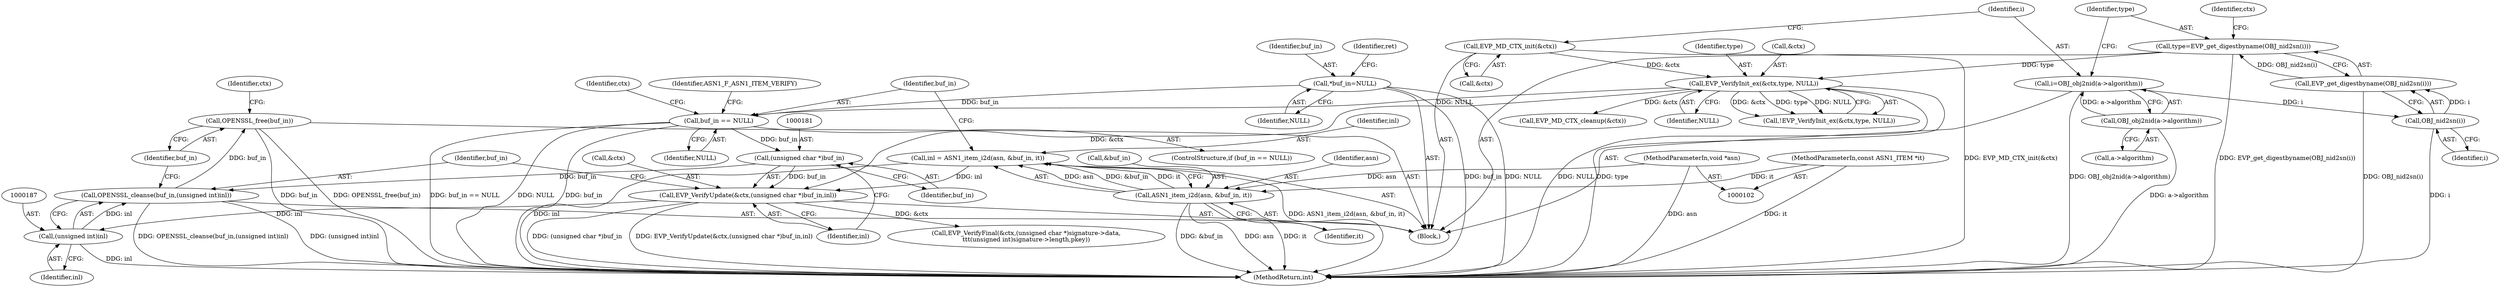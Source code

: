 digraph "0_openssl_66e8211c0b1347970096e04b18aa52567c325200@API" {
"1000189" [label="(Call,OPENSSL_free(buf_in))"];
"1000184" [label="(Call,OPENSSL_cleanse(buf_in,(unsigned int)inl))"];
"1000180" [label="(Call,(unsigned char *)buf_in)"];
"1000169" [label="(Call,buf_in == NULL)"];
"1000112" [label="(Call,*buf_in=NULL)"];
"1000148" [label="(Call,EVP_VerifyInit_ex(&ctx,type, NULL))"];
"1000132" [label="(Call,EVP_MD_CTX_init(&ctx))"];
"1000141" [label="(Call,type=EVP_get_digestbyname(OBJ_nid2sn(i)))"];
"1000143" [label="(Call,EVP_get_digestbyname(OBJ_nid2sn(i)))"];
"1000144" [label="(Call,OBJ_nid2sn(i))"];
"1000135" [label="(Call,i=OBJ_obj2nid(a->algorithm))"];
"1000137" [label="(Call,OBJ_obj2nid(a->algorithm))"];
"1000186" [label="(Call,(unsigned int)inl)"];
"1000177" [label="(Call,EVP_VerifyUpdate(&ctx,(unsigned char *)buf_in,inl))"];
"1000161" [label="(Call,inl = ASN1_item_i2d(asn, &buf_in, it))"];
"1000163" [label="(Call,ASN1_item_i2d(asn, &buf_in, it))"];
"1000106" [label="(MethodParameterIn,void *asn)"];
"1000103" [label="(MethodParameterIn,const ASN1_ITEM *it)"];
"1000151" [label="(Identifier,type)"];
"1000150" [label="(Identifier,ctx)"];
"1000117" [label="(Identifier,ret)"];
"1000143" [label="(Call,EVP_get_digestbyname(OBJ_nid2sn(i)))"];
"1000186" [label="(Call,(unsigned int)inl)"];
"1000180" [label="(Call,(unsigned char *)buf_in)"];
"1000141" [label="(Call,type=EVP_get_digestbyname(OBJ_nid2sn(i)))"];
"1000142" [label="(Identifier,type)"];
"1000161" [label="(Call,inl = ASN1_item_i2d(asn, &buf_in, it))"];
"1000162" [label="(Identifier,inl)"];
"1000184" [label="(Call,OPENSSL_cleanse(buf_in,(unsigned int)inl))"];
"1000169" [label="(Call,buf_in == NULL)"];
"1000136" [label="(Identifier,i)"];
"1000133" [label="(Call,&ctx)"];
"1000177" [label="(Call,EVP_VerifyUpdate(&ctx,(unsigned char *)buf_in,inl))"];
"1000183" [label="(Identifier,inl)"];
"1000144" [label="(Call,OBJ_nid2sn(i))"];
"1000190" [label="(Identifier,buf_in)"];
"1000103" [label="(MethodParameterIn,const ASN1_ITEM *it)"];
"1000174" [label="(Identifier,ASN1_F_ASN1_ITEM_VERIFY)"];
"1000112" [label="(Call,*buf_in=NULL)"];
"1000114" [label="(Identifier,NULL)"];
"1000135" [label="(Call,i=OBJ_obj2nid(a->algorithm))"];
"1000165" [label="(Call,&buf_in)"];
"1000137" [label="(Call,OBJ_obj2nid(a->algorithm))"];
"1000171" [label="(Identifier,NULL)"];
"1000193" [label="(Call,EVP_VerifyFinal(&ctx,(unsigned char *)signature->data,\n\t\t\t(unsigned int)signature->length,pkey))"];
"1000185" [label="(Identifier,buf_in)"];
"1000225" [label="(MethodReturn,int)"];
"1000182" [label="(Identifier,buf_in)"];
"1000189" [label="(Call,OPENSSL_free(buf_in))"];
"1000220" [label="(Call,EVP_MD_CTX_cleanup(&ctx))"];
"1000167" [label="(Identifier,it)"];
"1000179" [label="(Identifier,ctx)"];
"1000147" [label="(Call,!EVP_VerifyInit_ex(&ctx,type, NULL))"];
"1000195" [label="(Identifier,ctx)"];
"1000138" [label="(Call,a->algorithm)"];
"1000145" [label="(Identifier,i)"];
"1000152" [label="(Identifier,NULL)"];
"1000170" [label="(Identifier,buf_in)"];
"1000113" [label="(Identifier,buf_in)"];
"1000178" [label="(Call,&ctx)"];
"1000108" [label="(Block,)"];
"1000149" [label="(Call,&ctx)"];
"1000106" [label="(MethodParameterIn,void *asn)"];
"1000168" [label="(ControlStructure,if (buf_in == NULL))"];
"1000188" [label="(Identifier,inl)"];
"1000148" [label="(Call,EVP_VerifyInit_ex(&ctx,type, NULL))"];
"1000163" [label="(Call,ASN1_item_i2d(asn, &buf_in, it))"];
"1000132" [label="(Call,EVP_MD_CTX_init(&ctx))"];
"1000164" [label="(Identifier,asn)"];
"1000189" -> "1000108"  [label="AST: "];
"1000189" -> "1000190"  [label="CFG: "];
"1000190" -> "1000189"  [label="AST: "];
"1000195" -> "1000189"  [label="CFG: "];
"1000189" -> "1000225"  [label="DDG: buf_in"];
"1000189" -> "1000225"  [label="DDG: OPENSSL_free(buf_in)"];
"1000184" -> "1000189"  [label="DDG: buf_in"];
"1000184" -> "1000108"  [label="AST: "];
"1000184" -> "1000186"  [label="CFG: "];
"1000185" -> "1000184"  [label="AST: "];
"1000186" -> "1000184"  [label="AST: "];
"1000190" -> "1000184"  [label="CFG: "];
"1000184" -> "1000225"  [label="DDG: (unsigned int)inl"];
"1000184" -> "1000225"  [label="DDG: OPENSSL_cleanse(buf_in,(unsigned int)inl)"];
"1000180" -> "1000184"  [label="DDG: buf_in"];
"1000186" -> "1000184"  [label="DDG: inl"];
"1000180" -> "1000177"  [label="AST: "];
"1000180" -> "1000182"  [label="CFG: "];
"1000181" -> "1000180"  [label="AST: "];
"1000182" -> "1000180"  [label="AST: "];
"1000183" -> "1000180"  [label="CFG: "];
"1000180" -> "1000177"  [label="DDG: buf_in"];
"1000169" -> "1000180"  [label="DDG: buf_in"];
"1000169" -> "1000168"  [label="AST: "];
"1000169" -> "1000171"  [label="CFG: "];
"1000170" -> "1000169"  [label="AST: "];
"1000171" -> "1000169"  [label="AST: "];
"1000174" -> "1000169"  [label="CFG: "];
"1000179" -> "1000169"  [label="CFG: "];
"1000169" -> "1000225"  [label="DDG: buf_in == NULL"];
"1000169" -> "1000225"  [label="DDG: NULL"];
"1000169" -> "1000225"  [label="DDG: buf_in"];
"1000112" -> "1000169"  [label="DDG: buf_in"];
"1000148" -> "1000169"  [label="DDG: NULL"];
"1000112" -> "1000108"  [label="AST: "];
"1000112" -> "1000114"  [label="CFG: "];
"1000113" -> "1000112"  [label="AST: "];
"1000114" -> "1000112"  [label="AST: "];
"1000117" -> "1000112"  [label="CFG: "];
"1000112" -> "1000225"  [label="DDG: NULL"];
"1000112" -> "1000225"  [label="DDG: buf_in"];
"1000148" -> "1000147"  [label="AST: "];
"1000148" -> "1000152"  [label="CFG: "];
"1000149" -> "1000148"  [label="AST: "];
"1000151" -> "1000148"  [label="AST: "];
"1000152" -> "1000148"  [label="AST: "];
"1000147" -> "1000148"  [label="CFG: "];
"1000148" -> "1000225"  [label="DDG: type"];
"1000148" -> "1000225"  [label="DDG: NULL"];
"1000148" -> "1000147"  [label="DDG: &ctx"];
"1000148" -> "1000147"  [label="DDG: type"];
"1000148" -> "1000147"  [label="DDG: NULL"];
"1000132" -> "1000148"  [label="DDG: &ctx"];
"1000141" -> "1000148"  [label="DDG: type"];
"1000148" -> "1000177"  [label="DDG: &ctx"];
"1000148" -> "1000220"  [label="DDG: &ctx"];
"1000132" -> "1000108"  [label="AST: "];
"1000132" -> "1000133"  [label="CFG: "];
"1000133" -> "1000132"  [label="AST: "];
"1000136" -> "1000132"  [label="CFG: "];
"1000132" -> "1000225"  [label="DDG: EVP_MD_CTX_init(&ctx)"];
"1000141" -> "1000108"  [label="AST: "];
"1000141" -> "1000143"  [label="CFG: "];
"1000142" -> "1000141"  [label="AST: "];
"1000143" -> "1000141"  [label="AST: "];
"1000150" -> "1000141"  [label="CFG: "];
"1000141" -> "1000225"  [label="DDG: EVP_get_digestbyname(OBJ_nid2sn(i))"];
"1000143" -> "1000141"  [label="DDG: OBJ_nid2sn(i)"];
"1000143" -> "1000144"  [label="CFG: "];
"1000144" -> "1000143"  [label="AST: "];
"1000143" -> "1000225"  [label="DDG: OBJ_nid2sn(i)"];
"1000144" -> "1000143"  [label="DDG: i"];
"1000144" -> "1000145"  [label="CFG: "];
"1000145" -> "1000144"  [label="AST: "];
"1000144" -> "1000225"  [label="DDG: i"];
"1000135" -> "1000144"  [label="DDG: i"];
"1000135" -> "1000108"  [label="AST: "];
"1000135" -> "1000137"  [label="CFG: "];
"1000136" -> "1000135"  [label="AST: "];
"1000137" -> "1000135"  [label="AST: "];
"1000142" -> "1000135"  [label="CFG: "];
"1000135" -> "1000225"  [label="DDG: OBJ_obj2nid(a->algorithm)"];
"1000137" -> "1000135"  [label="DDG: a->algorithm"];
"1000137" -> "1000138"  [label="CFG: "];
"1000138" -> "1000137"  [label="AST: "];
"1000137" -> "1000225"  [label="DDG: a->algorithm"];
"1000186" -> "1000188"  [label="CFG: "];
"1000187" -> "1000186"  [label="AST: "];
"1000188" -> "1000186"  [label="AST: "];
"1000186" -> "1000225"  [label="DDG: inl"];
"1000177" -> "1000186"  [label="DDG: inl"];
"1000177" -> "1000108"  [label="AST: "];
"1000177" -> "1000183"  [label="CFG: "];
"1000178" -> "1000177"  [label="AST: "];
"1000183" -> "1000177"  [label="AST: "];
"1000185" -> "1000177"  [label="CFG: "];
"1000177" -> "1000225"  [label="DDG: (unsigned char *)buf_in"];
"1000177" -> "1000225"  [label="DDG: EVP_VerifyUpdate(&ctx,(unsigned char *)buf_in,inl)"];
"1000161" -> "1000177"  [label="DDG: inl"];
"1000177" -> "1000193"  [label="DDG: &ctx"];
"1000161" -> "1000108"  [label="AST: "];
"1000161" -> "1000163"  [label="CFG: "];
"1000162" -> "1000161"  [label="AST: "];
"1000163" -> "1000161"  [label="AST: "];
"1000170" -> "1000161"  [label="CFG: "];
"1000161" -> "1000225"  [label="DDG: ASN1_item_i2d(asn, &buf_in, it)"];
"1000161" -> "1000225"  [label="DDG: inl"];
"1000163" -> "1000161"  [label="DDG: asn"];
"1000163" -> "1000161"  [label="DDG: &buf_in"];
"1000163" -> "1000161"  [label="DDG: it"];
"1000163" -> "1000167"  [label="CFG: "];
"1000164" -> "1000163"  [label="AST: "];
"1000165" -> "1000163"  [label="AST: "];
"1000167" -> "1000163"  [label="AST: "];
"1000163" -> "1000225"  [label="DDG: asn"];
"1000163" -> "1000225"  [label="DDG: it"];
"1000163" -> "1000225"  [label="DDG: &buf_in"];
"1000106" -> "1000163"  [label="DDG: asn"];
"1000103" -> "1000163"  [label="DDG: it"];
"1000106" -> "1000102"  [label="AST: "];
"1000106" -> "1000225"  [label="DDG: asn"];
"1000103" -> "1000102"  [label="AST: "];
"1000103" -> "1000225"  [label="DDG: it"];
}
